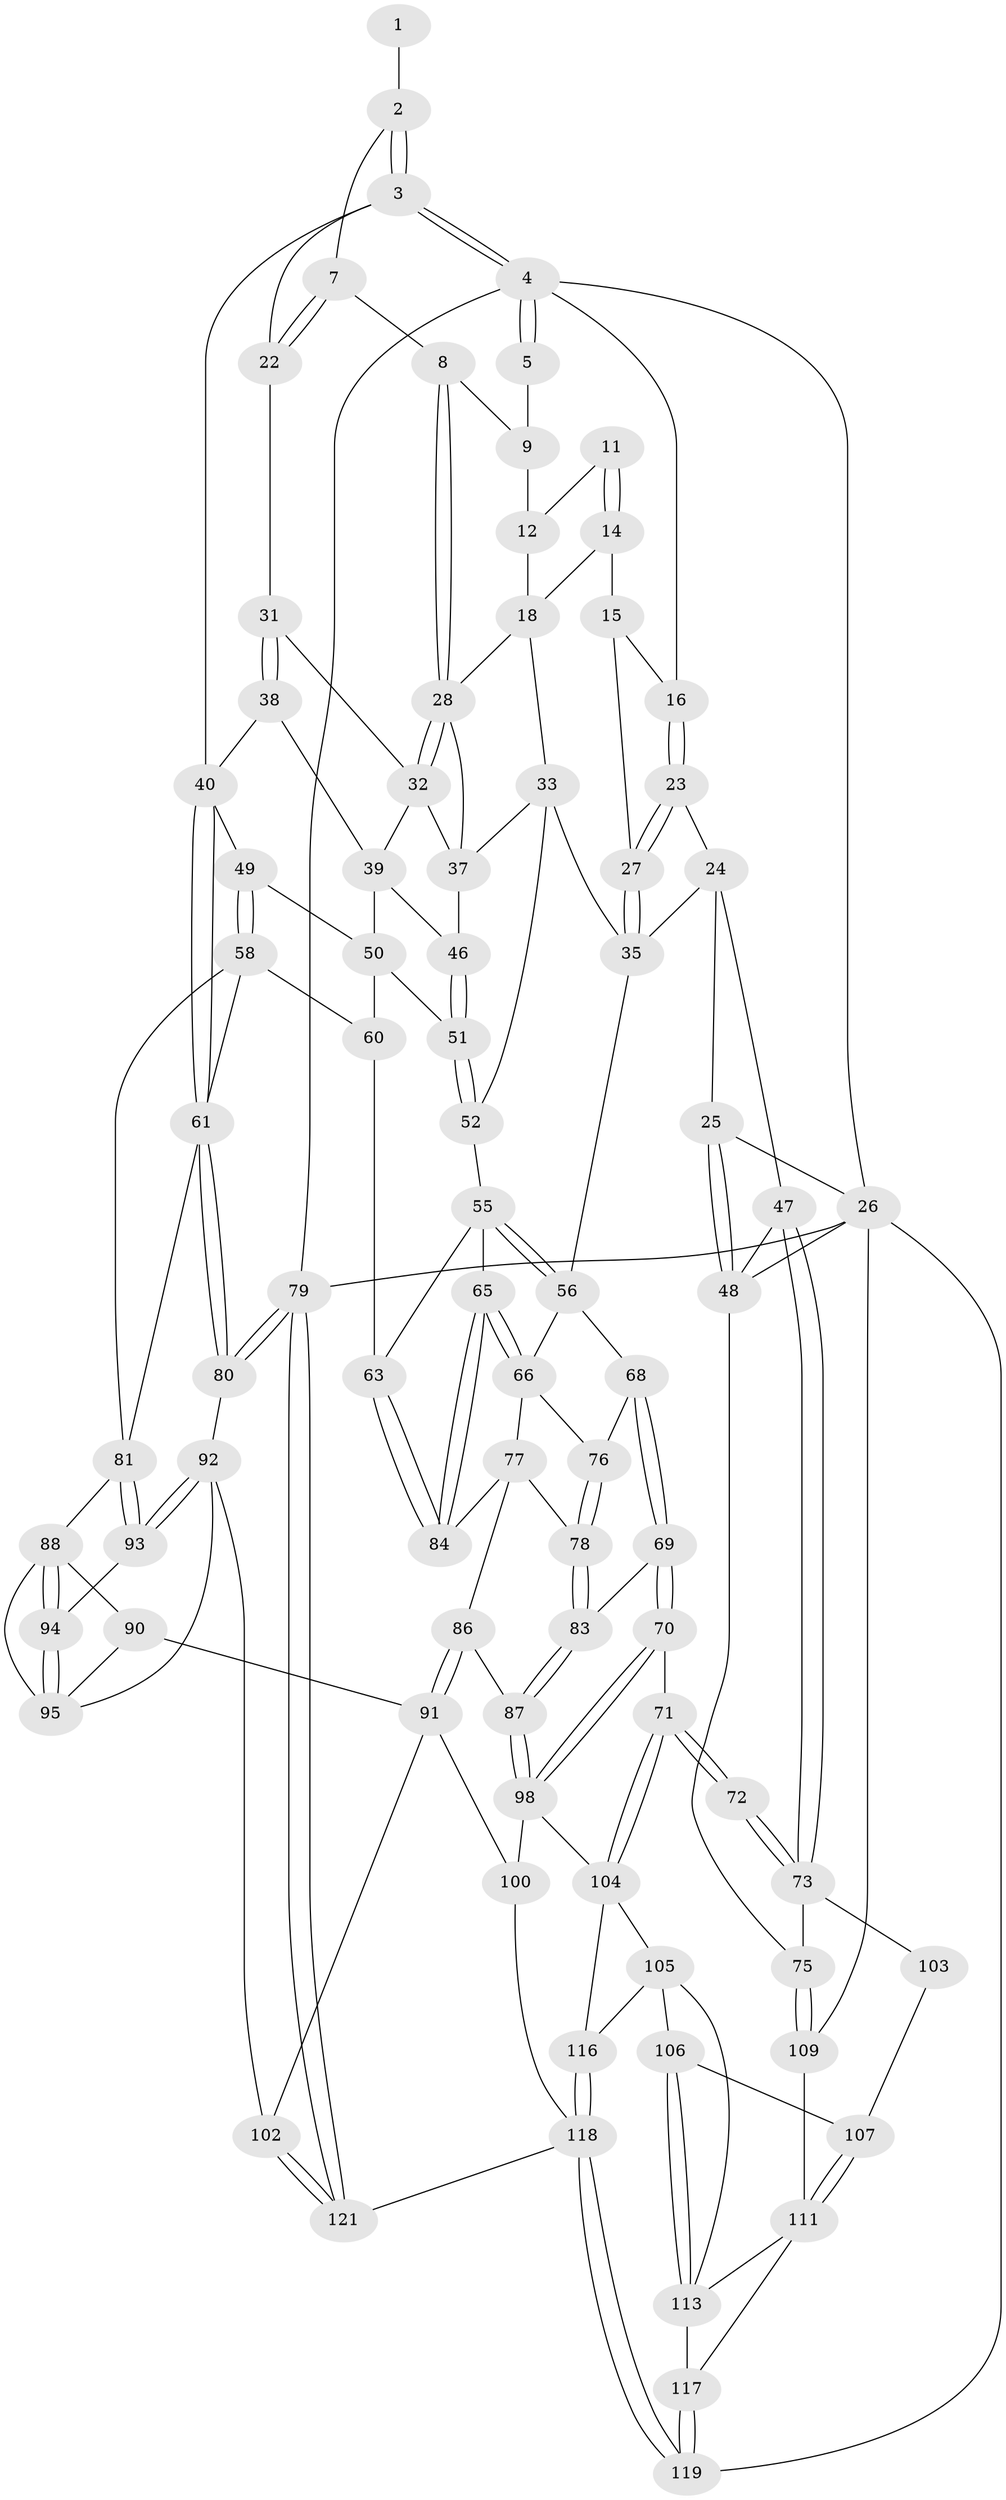 // Generated by graph-tools (version 1.1) at 2025/24/03/03/25 07:24:38]
// undirected, 84 vertices, 187 edges
graph export_dot {
graph [start="1"]
  node [color=gray90,style=filled];
  1 [pos="+0.829732799957999+0"];
  2 [pos="+0.9813976396997524+0.09735250341546371",super="+6"];
  3 [pos="+1+0.03068790687669001",super="+21"];
  4 [pos="+1+0",super="+13"];
  5 [pos="+0.8093873295418973+0"];
  7 [pos="+0.8804203484352238+0.18150277656650057"];
  8 [pos="+0.8194296044124554+0.16902070248881207"];
  9 [pos="+0.7496496385458438+0.0651417398276299",super="+10"];
  11 [pos="+0.4440440681356862+0"];
  12 [pos="+0.5552201531904848+0",super="+17"];
  14 [pos="+0.4160332280318518+0",super="+19"];
  15 [pos="+0.38151724092088224+0.0158659048167486",super="+20"];
  16 [pos="+0.20187035381177298+0.12077924402410156"];
  18 [pos="+0.5740022890168835+0.21583618898363768",super="+30"];
  22 [pos="+0.9406057796829842+0.2642432137875982"];
  23 [pos="+0.163490588061382+0.2038949034838485"];
  24 [pos="+0.13982256615034697+0.21249543391970832",super="+44"];
  25 [pos="+0.005493508331346142+0.23434232177875056"];
  26 [pos="+0+0.1931305982253084",super="+110"];
  27 [pos="+0.3414975517005612+0.2624858792867706"];
  28 [pos="+0.7745538026823263+0.22344452785215904",super="+29"];
  31 [pos="+0.8574429129017045+0.32637665991162246"];
  32 [pos="+0.8371012155448052+0.32795024014225826",super="+36"];
  33 [pos="+0.5598656260193382+0.42056170766587153",super="+34"];
  35 [pos="+0.3761969247608568+0.43374916799061386",super="+43"];
  37 [pos="+0.7413458804798513+0.3291431170500784",super="+42"];
  38 [pos="+0.8747504435007084+0.41753595336505944"];
  39 [pos="+0.7861657215530481+0.4051688169822465",super="+45"];
  40 [pos="+1+0.43979570754934616",super="+41"];
  46 [pos="+0.7240188093888782+0.4516244609105278"];
  47 [pos="+0.2623543654600085+0.5283749619529029"];
  48 [pos="+0.1678895109429617+0.5127345573754307",super="+54"];
  49 [pos="+0.9248208466730506+0.49537515847247554"];
  50 [pos="+0.8104427467402614+0.4996723438904286",super="+53"];
  51 [pos="+0.7020779858515945+0.5820869371559367"];
  52 [pos="+0.5450091308636555+0.4792988646848155"];
  55 [pos="+0.5277552746741917+0.5854269419604659",super="+64"];
  56 [pos="+0.5176635090738824+0.5984582695894853",super="+57"];
  58 [pos="+0.8900161728592185+0.564580206372041",super="+59"];
  60 [pos="+0.732730341371612+0.6346848493416007"];
  61 [pos="+1+0.4630850797355642",super="+62"];
  63 [pos="+0.7151361834121926+0.6447715964682473"];
  65 [pos="+0.5995041084946908+0.696516931651391"];
  66 [pos="+0.5545865642111751+0.6689383060247543",super="+67"];
  68 [pos="+0.35841298792311305+0.6256653141084744"];
  69 [pos="+0.3788502250450762+0.7554260098922427"];
  70 [pos="+0.372147248097971+0.785025137869813"];
  71 [pos="+0.3082735628083339+0.8087851258351706"];
  72 [pos="+0.29525064560197867+0.8038958344909315"];
  73 [pos="+0.20936567072833548+0.663055846654927",super="+74"];
  75 [pos="+0+0.7952552091471311"];
  76 [pos="+0.5018455085390794+0.669898872754256"];
  77 [pos="+0.5387008272065641+0.7046794890486697",super="+85"];
  78 [pos="+0.49939291053269547+0.6858189786713922"];
  79 [pos="+1+1"];
  80 [pos="+1+0.809728540150872"];
  81 [pos="+0.9139214562155354+0.6937261439272416",super="+82"];
  83 [pos="+0.4937364734214124+0.6919249255977444"];
  84 [pos="+0.6219025440618439+0.7286168723646097"];
  86 [pos="+0.6065450619040994+0.7870829522681613"];
  87 [pos="+0.5383055864578192+0.8052213431929637"];
  88 [pos="+0.7787373566183043+0.6786735524259043",super="+89"];
  90 [pos="+0.7060559375001166+0.7933415884819041"];
  91 [pos="+0.6235708271044519+0.8069546388377781",super="+99"];
  92 [pos="+1+0.7955509787530521",super="+97"];
  93 [pos="+0.9581655579310466+0.7669918562698914"];
  94 [pos="+0.8637908620645965+0.8010142636686932"];
  95 [pos="+0.8013680939868868+0.8921576859401408",super="+96"];
  98 [pos="+0.453895040323176+0.846942583593232",super="+101"];
  100 [pos="+0.4636001030618701+0.8969316651037262"];
  102 [pos="+0.7669749239162131+1"];
  103 [pos="+0.1710462075278125+0.8096395024180154"];
  104 [pos="+0.2985799567084805+0.8473569181710304",super="+108"];
  105 [pos="+0.26712109861565453+0.8785701286066036",super="+114"];
  106 [pos="+0.196957846639627+0.9078301387041687"];
  107 [pos="+0.19256597481396176+0.9028986974252936"];
  109 [pos="+0+0.8240405546714522"];
  111 [pos="+0.12072053060235788+0.900630011763686",super="+112"];
  113 [pos="+0.19504044953116384+0.9380643748763375",super="+115"];
  116 [pos="+0.29452427867025854+1"];
  117 [pos="+0.15781133211732357+0.9495289032502132"];
  118 [pos="+0.30232257321977807+1",super="+120"];
  119 [pos="+0+1"];
  121 [pos="+0.7899157653557184+1"];
  1 -- 2 [weight=2];
  2 -- 3;
  2 -- 3;
  2 -- 7;
  3 -- 4;
  3 -- 4;
  3 -- 40;
  3 -- 22;
  4 -- 5;
  4 -- 5;
  4 -- 79;
  4 -- 16;
  4 -- 26;
  5 -- 9;
  7 -- 8;
  7 -- 22;
  7 -- 22;
  8 -- 9;
  8 -- 28;
  8 -- 28;
  9 -- 12 [weight=2];
  11 -- 12;
  11 -- 14;
  11 -- 14;
  12 -- 18;
  14 -- 15 [weight=2];
  14 -- 18;
  15 -- 16;
  15 -- 27;
  16 -- 23;
  16 -- 23;
  18 -- 33;
  18 -- 28;
  22 -- 31;
  23 -- 24;
  23 -- 27;
  23 -- 27;
  24 -- 25;
  24 -- 35;
  24 -- 47;
  25 -- 26;
  25 -- 48;
  25 -- 48;
  26 -- 48;
  26 -- 119;
  26 -- 109;
  26 -- 79;
  27 -- 35;
  27 -- 35;
  28 -- 32;
  28 -- 32;
  28 -- 37;
  31 -- 32;
  31 -- 38;
  31 -- 38;
  32 -- 37;
  32 -- 39;
  33 -- 35;
  33 -- 52;
  33 -- 37;
  35 -- 56;
  37 -- 46;
  38 -- 39;
  38 -- 40;
  39 -- 50;
  39 -- 46;
  40 -- 61;
  40 -- 61;
  40 -- 49;
  46 -- 51;
  46 -- 51;
  47 -- 48;
  47 -- 73;
  47 -- 73;
  48 -- 75;
  49 -- 50;
  49 -- 58;
  49 -- 58;
  50 -- 51;
  50 -- 60;
  51 -- 52;
  51 -- 52;
  52 -- 55;
  55 -- 56;
  55 -- 56;
  55 -- 65;
  55 -- 63;
  56 -- 66;
  56 -- 68;
  58 -- 60;
  58 -- 81;
  58 -- 61;
  60 -- 63;
  61 -- 80;
  61 -- 80;
  61 -- 81;
  63 -- 84;
  63 -- 84;
  65 -- 66;
  65 -- 66;
  65 -- 84;
  65 -- 84;
  66 -- 77;
  66 -- 76;
  68 -- 69;
  68 -- 69;
  68 -- 76;
  69 -- 70;
  69 -- 70;
  69 -- 83;
  70 -- 71;
  70 -- 98;
  70 -- 98;
  71 -- 72;
  71 -- 72;
  71 -- 104;
  71 -- 104;
  72 -- 73;
  72 -- 73;
  73 -- 75;
  73 -- 103;
  75 -- 109;
  75 -- 109;
  76 -- 78;
  76 -- 78;
  77 -- 78;
  77 -- 84;
  77 -- 86;
  78 -- 83;
  78 -- 83;
  79 -- 80;
  79 -- 80;
  79 -- 121;
  79 -- 121;
  80 -- 92;
  81 -- 93;
  81 -- 93;
  81 -- 88;
  83 -- 87;
  83 -- 87;
  86 -- 87;
  86 -- 91;
  86 -- 91;
  87 -- 98;
  87 -- 98;
  88 -- 94;
  88 -- 94;
  88 -- 90;
  88 -- 95;
  90 -- 91;
  90 -- 95;
  91 -- 100;
  91 -- 102;
  92 -- 93;
  92 -- 93;
  92 -- 102;
  92 -- 95;
  93 -- 94;
  94 -- 95;
  94 -- 95;
  98 -- 104;
  98 -- 100;
  100 -- 118;
  102 -- 121;
  102 -- 121;
  103 -- 107;
  104 -- 105;
  104 -- 116;
  105 -- 106;
  105 -- 116;
  105 -- 113;
  106 -- 107;
  106 -- 113;
  106 -- 113;
  107 -- 111;
  107 -- 111;
  109 -- 111;
  111 -- 113;
  111 -- 117;
  113 -- 117;
  116 -- 118;
  116 -- 118;
  117 -- 119;
  117 -- 119;
  118 -- 119;
  118 -- 119;
  118 -- 121;
}
